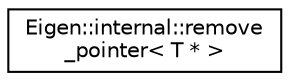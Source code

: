 digraph "Graphical Class Hierarchy"
{
  edge [fontname="Helvetica",fontsize="10",labelfontname="Helvetica",labelfontsize="10"];
  node [fontname="Helvetica",fontsize="10",shape=record];
  rankdir="LR";
  Node1 [label="Eigen::internal::remove\l_pointer\< T * \>",height=0.2,width=0.4,color="black", fillcolor="white", style="filled",URL="$struct_eigen_1_1internal_1_1remove__pointer_3_01_t_01_5_01_4.html"];
}
